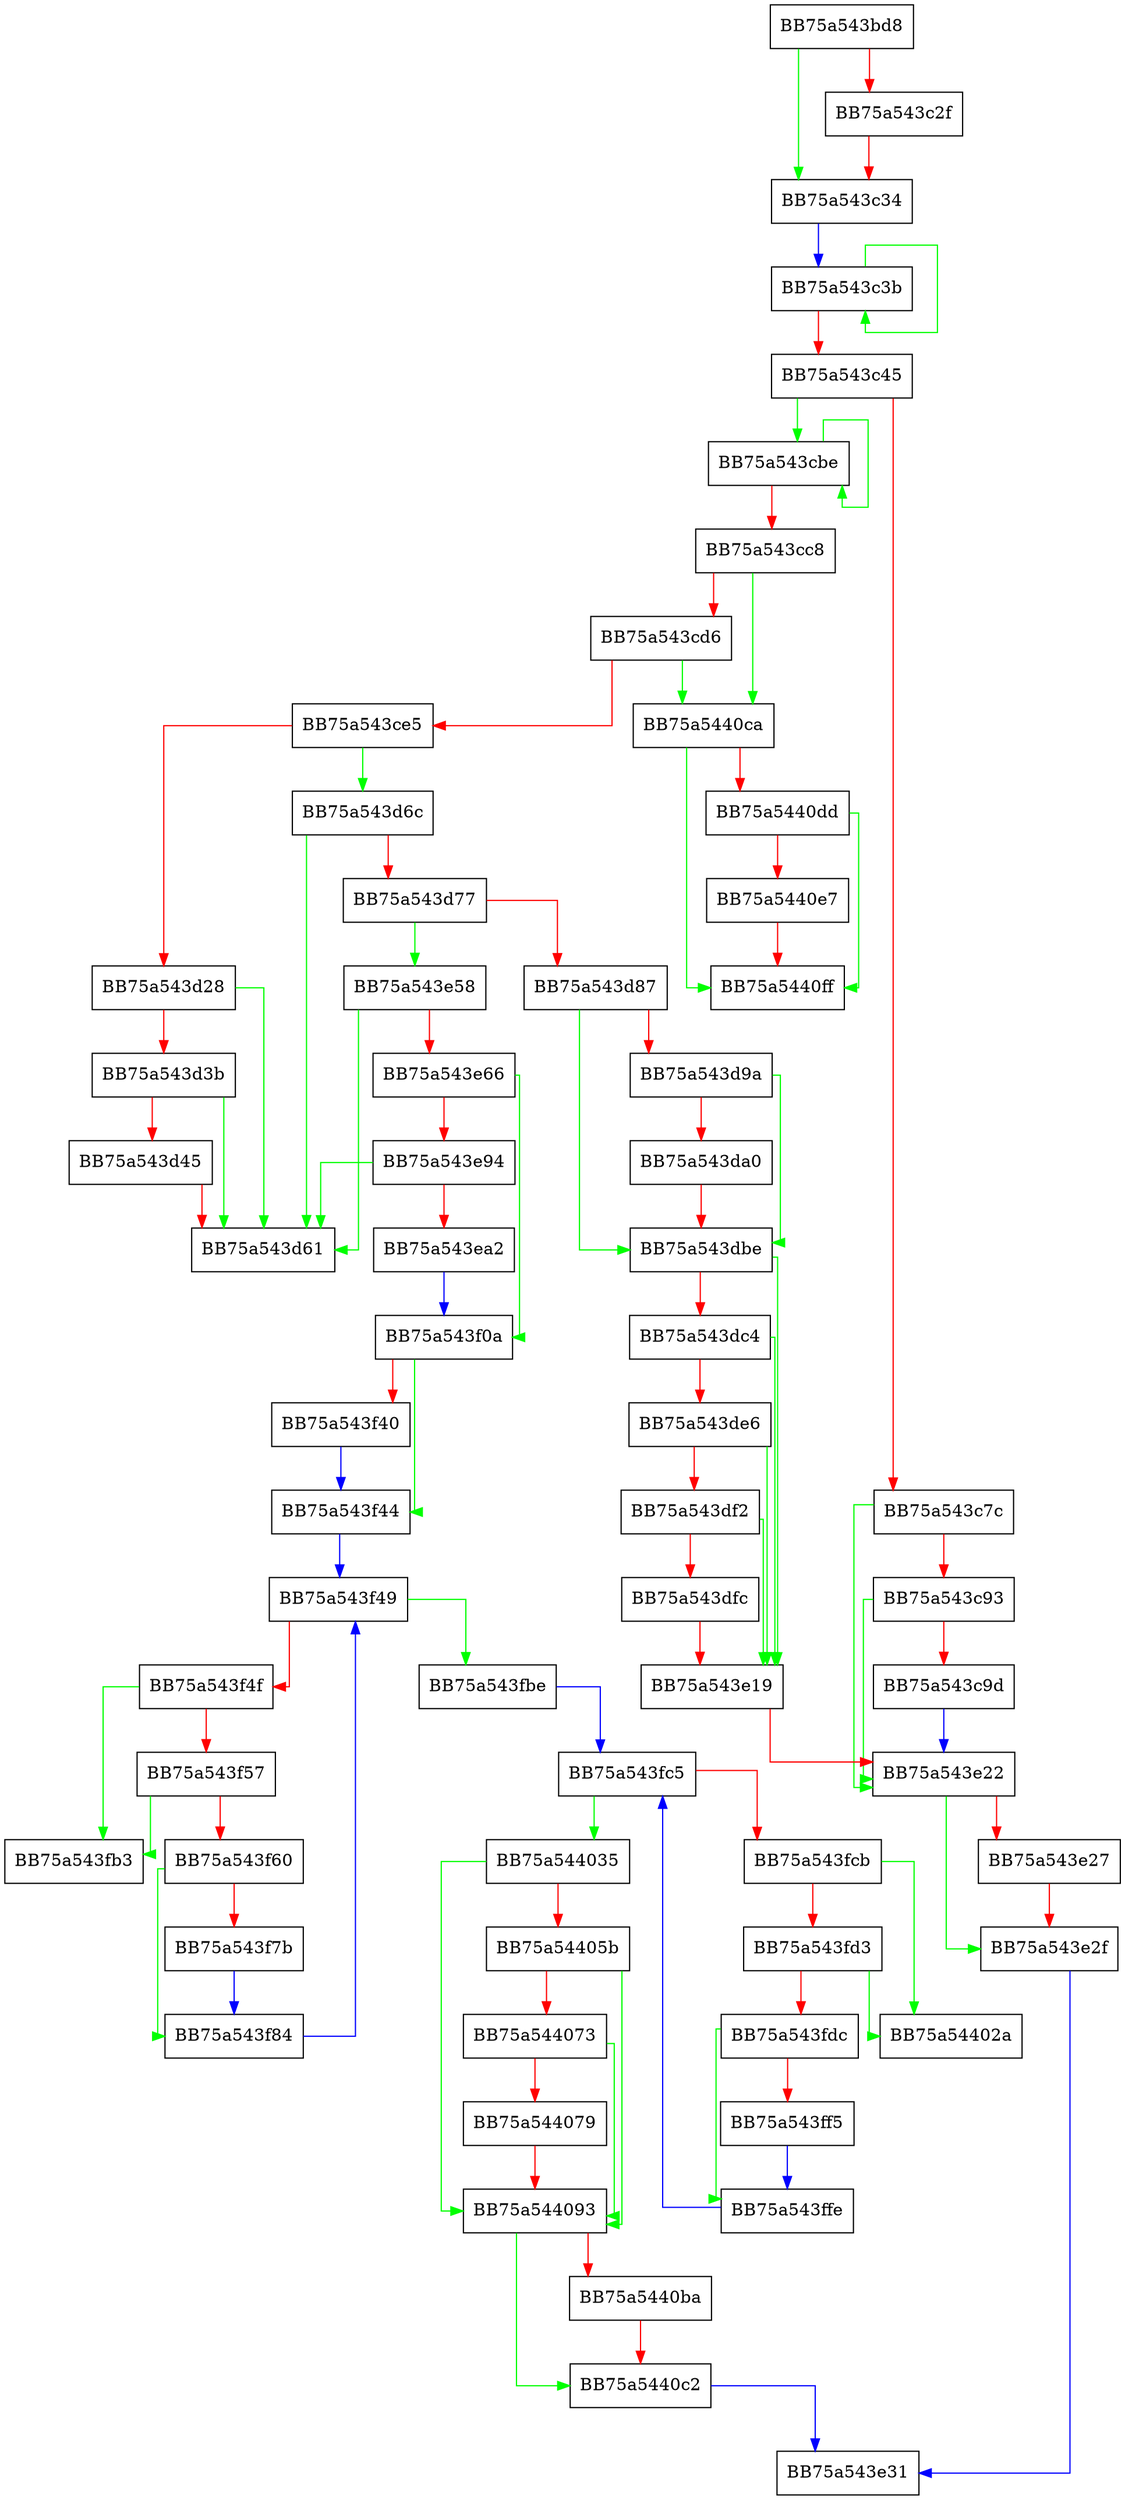digraph CreateFromSpecificPersistence {
  node [shape="box"];
  graph [splines=ortho];
  BB75a543bd8 -> BB75a543c34 [color="green"];
  BB75a543bd8 -> BB75a543c2f [color="red"];
  BB75a543c2f -> BB75a543c34 [color="red"];
  BB75a543c34 -> BB75a543c3b [color="blue"];
  BB75a543c3b -> BB75a543c3b [color="green"];
  BB75a543c3b -> BB75a543c45 [color="red"];
  BB75a543c45 -> BB75a543cbe [color="green"];
  BB75a543c45 -> BB75a543c7c [color="red"];
  BB75a543c7c -> BB75a543e22 [color="green"];
  BB75a543c7c -> BB75a543c93 [color="red"];
  BB75a543c93 -> BB75a543e22 [color="green"];
  BB75a543c93 -> BB75a543c9d [color="red"];
  BB75a543c9d -> BB75a543e22 [color="blue"];
  BB75a543cbe -> BB75a543cbe [color="green"];
  BB75a543cbe -> BB75a543cc8 [color="red"];
  BB75a543cc8 -> BB75a5440ca [color="green"];
  BB75a543cc8 -> BB75a543cd6 [color="red"];
  BB75a543cd6 -> BB75a5440ca [color="green"];
  BB75a543cd6 -> BB75a543ce5 [color="red"];
  BB75a543ce5 -> BB75a543d6c [color="green"];
  BB75a543ce5 -> BB75a543d28 [color="red"];
  BB75a543d28 -> BB75a543d61 [color="green"];
  BB75a543d28 -> BB75a543d3b [color="red"];
  BB75a543d3b -> BB75a543d61 [color="green"];
  BB75a543d3b -> BB75a543d45 [color="red"];
  BB75a543d45 -> BB75a543d61 [color="red"];
  BB75a543d6c -> BB75a543d61 [color="green"];
  BB75a543d6c -> BB75a543d77 [color="red"];
  BB75a543d77 -> BB75a543e58 [color="green"];
  BB75a543d77 -> BB75a543d87 [color="red"];
  BB75a543d87 -> BB75a543dbe [color="green"];
  BB75a543d87 -> BB75a543d9a [color="red"];
  BB75a543d9a -> BB75a543dbe [color="green"];
  BB75a543d9a -> BB75a543da0 [color="red"];
  BB75a543da0 -> BB75a543dbe [color="red"];
  BB75a543dbe -> BB75a543e19 [color="green"];
  BB75a543dbe -> BB75a543dc4 [color="red"];
  BB75a543dc4 -> BB75a543e19 [color="green"];
  BB75a543dc4 -> BB75a543de6 [color="red"];
  BB75a543de6 -> BB75a543e19 [color="green"];
  BB75a543de6 -> BB75a543df2 [color="red"];
  BB75a543df2 -> BB75a543e19 [color="green"];
  BB75a543df2 -> BB75a543dfc [color="red"];
  BB75a543dfc -> BB75a543e19 [color="red"];
  BB75a543e19 -> BB75a543e22 [color="red"];
  BB75a543e22 -> BB75a543e2f [color="green"];
  BB75a543e22 -> BB75a543e27 [color="red"];
  BB75a543e27 -> BB75a543e2f [color="red"];
  BB75a543e2f -> BB75a543e31 [color="blue"];
  BB75a543e58 -> BB75a543d61 [color="green"];
  BB75a543e58 -> BB75a543e66 [color="red"];
  BB75a543e66 -> BB75a543f0a [color="green"];
  BB75a543e66 -> BB75a543e94 [color="red"];
  BB75a543e94 -> BB75a543d61 [color="green"];
  BB75a543e94 -> BB75a543ea2 [color="red"];
  BB75a543ea2 -> BB75a543f0a [color="blue"];
  BB75a543f0a -> BB75a543f44 [color="green"];
  BB75a543f0a -> BB75a543f40 [color="red"];
  BB75a543f40 -> BB75a543f44 [color="blue"];
  BB75a543f44 -> BB75a543f49 [color="blue"];
  BB75a543f49 -> BB75a543fbe [color="green"];
  BB75a543f49 -> BB75a543f4f [color="red"];
  BB75a543f4f -> BB75a543fb3 [color="green"];
  BB75a543f4f -> BB75a543f57 [color="red"];
  BB75a543f57 -> BB75a543fb3 [color="green"];
  BB75a543f57 -> BB75a543f60 [color="red"];
  BB75a543f60 -> BB75a543f84 [color="green"];
  BB75a543f60 -> BB75a543f7b [color="red"];
  BB75a543f7b -> BB75a543f84 [color="blue"];
  BB75a543f84 -> BB75a543f49 [color="blue"];
  BB75a543fbe -> BB75a543fc5 [color="blue"];
  BB75a543fc5 -> BB75a544035 [color="green"];
  BB75a543fc5 -> BB75a543fcb [color="red"];
  BB75a543fcb -> BB75a54402a [color="green"];
  BB75a543fcb -> BB75a543fd3 [color="red"];
  BB75a543fd3 -> BB75a54402a [color="green"];
  BB75a543fd3 -> BB75a543fdc [color="red"];
  BB75a543fdc -> BB75a543ffe [color="green"];
  BB75a543fdc -> BB75a543ff5 [color="red"];
  BB75a543ff5 -> BB75a543ffe [color="blue"];
  BB75a543ffe -> BB75a543fc5 [color="blue"];
  BB75a544035 -> BB75a544093 [color="green"];
  BB75a544035 -> BB75a54405b [color="red"];
  BB75a54405b -> BB75a544093 [color="green"];
  BB75a54405b -> BB75a544073 [color="red"];
  BB75a544073 -> BB75a544093 [color="green"];
  BB75a544073 -> BB75a544079 [color="red"];
  BB75a544079 -> BB75a544093 [color="red"];
  BB75a544093 -> BB75a5440c2 [color="green"];
  BB75a544093 -> BB75a5440ba [color="red"];
  BB75a5440ba -> BB75a5440c2 [color="red"];
  BB75a5440c2 -> BB75a543e31 [color="blue"];
  BB75a5440ca -> BB75a5440ff [color="green"];
  BB75a5440ca -> BB75a5440dd [color="red"];
  BB75a5440dd -> BB75a5440ff [color="green"];
  BB75a5440dd -> BB75a5440e7 [color="red"];
  BB75a5440e7 -> BB75a5440ff [color="red"];
}